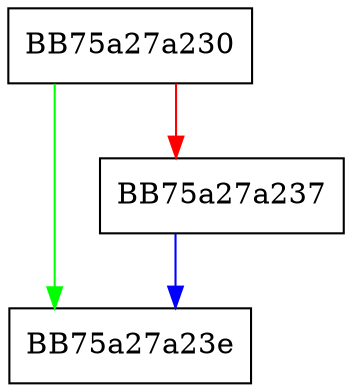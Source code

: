 digraph sqlite3_column_count {
  node [shape="box"];
  graph [splines=ortho];
  BB75a27a230 -> BB75a27a23e [color="green"];
  BB75a27a230 -> BB75a27a237 [color="red"];
  BB75a27a237 -> BB75a27a23e [color="blue"];
}